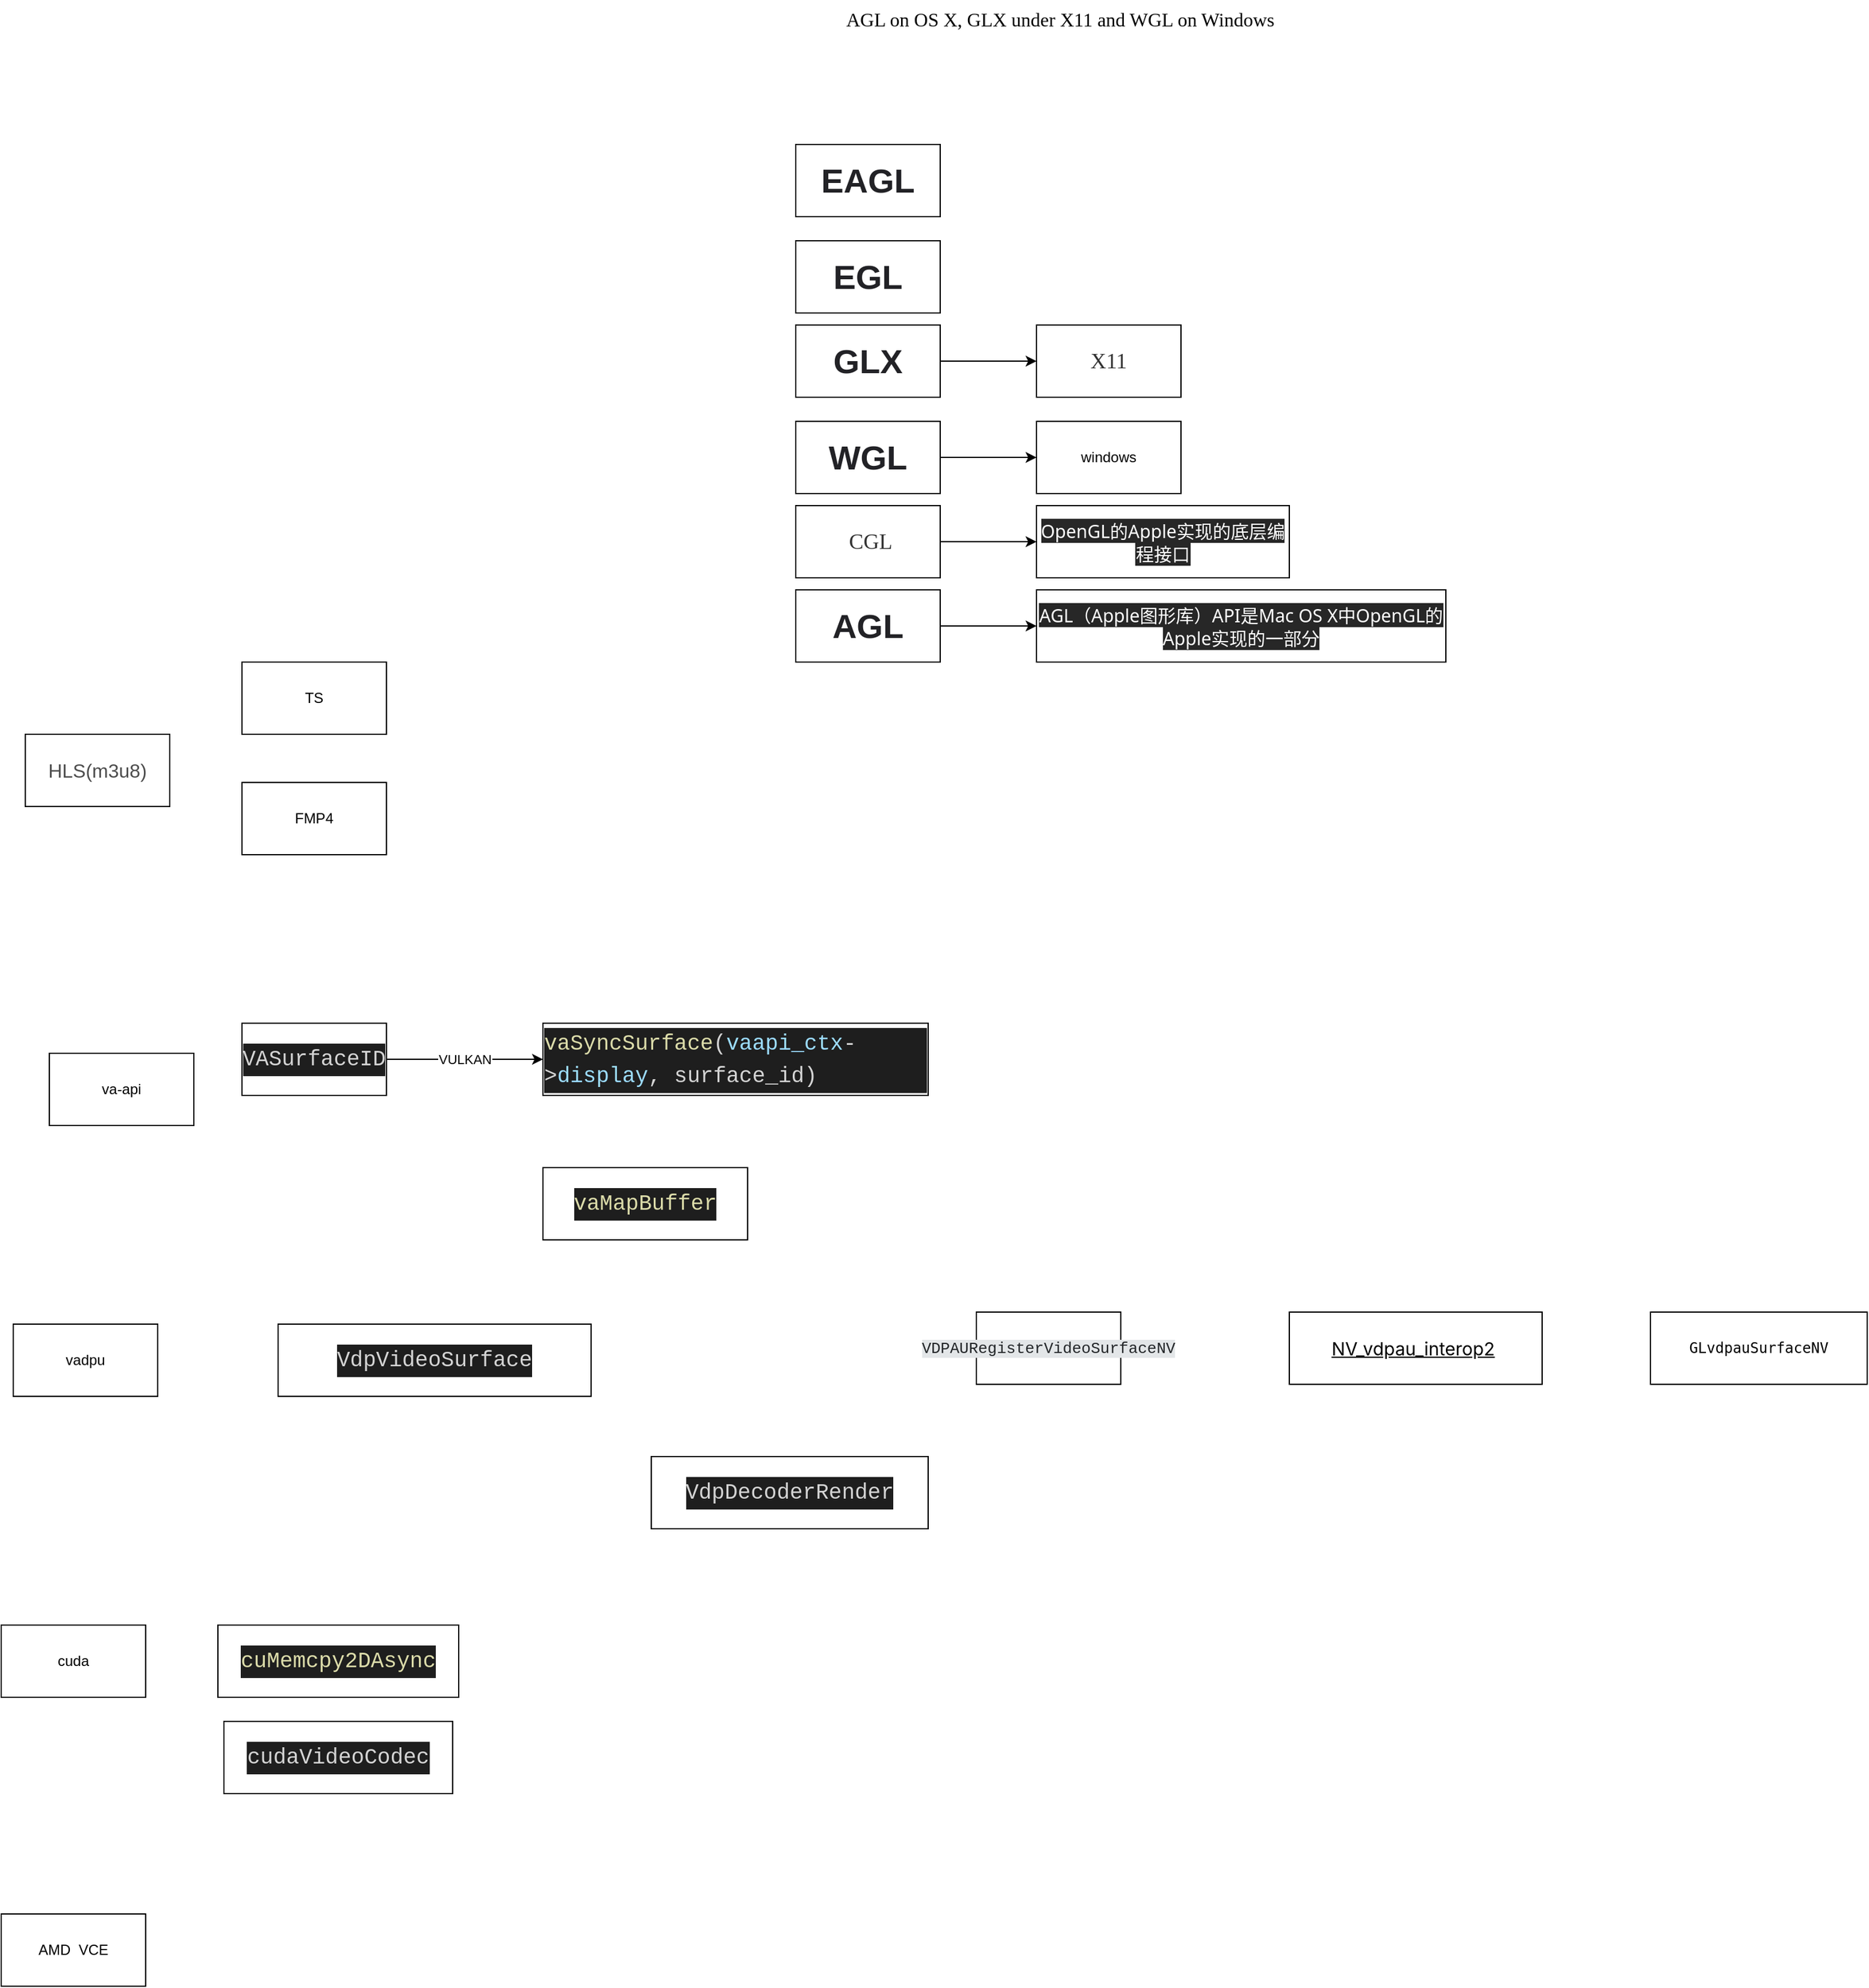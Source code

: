 <mxfile version="18.2.0" type="github">
  <diagram id="WHU3kty_jmGUi2LCm642" name="Page-1">
    <mxGraphModel dx="1298" dy="2009" grid="1" gridSize="10" guides="1" tooltips="1" connect="1" arrows="1" fold="1" page="1" pageScale="1" pageWidth="827" pageHeight="1169" math="0" shadow="0">
      <root>
        <mxCell id="0" />
        <mxCell id="1" parent="0" />
        <mxCell id="LTpJlwpwCN4NjjXD1NjD-1" value="&lt;span style=&quot;font-size: 16px ; color: rgb(77 , 77 , 77) ; font-family: , &amp;#34;sf ui text&amp;#34; , &amp;#34;arial&amp;#34; , &amp;#34;pingfang sc&amp;#34; , &amp;#34;hiragino sans gb&amp;#34; , &amp;#34;microsoft yahei&amp;#34; , &amp;#34;wenquanyi micro hei&amp;#34; , sans-serif , &amp;#34;simhei&amp;#34; , &amp;#34;simsun&amp;#34; ; background-color: rgb(255 , 255 , 255)&quot;&gt;HLS(m3u8)&lt;/span&gt;" style="rounded=0;whiteSpace=wrap;html=1;" parent="1" vertex="1">
          <mxGeometry x="50" y="260" width="120" height="60" as="geometry" />
        </mxCell>
        <mxCell id="LTpJlwpwCN4NjjXD1NjD-2" value="TS" style="rounded=0;whiteSpace=wrap;html=1;" parent="1" vertex="1">
          <mxGeometry x="230" y="200" width="120" height="60" as="geometry" />
        </mxCell>
        <mxCell id="LTpJlwpwCN4NjjXD1NjD-3" value="FMP4" style="rounded=0;whiteSpace=wrap;html=1;" parent="1" vertex="1">
          <mxGeometry x="230" y="300" width="120" height="60" as="geometry" />
        </mxCell>
        <mxCell id="xmRqI2jSeBeomDro9myY-1" value="va-api" style="rounded=0;whiteSpace=wrap;html=1;" vertex="1" parent="1">
          <mxGeometry x="70" y="525" width="120" height="60" as="geometry" />
        </mxCell>
        <mxCell id="xmRqI2jSeBeomDro9myY-4" value="VULKAN" style="edgeStyle=orthogonalEdgeStyle;rounded=0;orthogonalLoop=1;jettySize=auto;html=1;" edge="1" parent="1" source="xmRqI2jSeBeomDro9myY-2" target="xmRqI2jSeBeomDro9myY-3">
          <mxGeometry relative="1" as="geometry" />
        </mxCell>
        <mxCell id="xmRqI2jSeBeomDro9myY-2" value="&lt;div style=&quot;text-align: start; color: rgb(212, 212, 212); background-color: rgb(30, 30, 30); font-family: Menlo, Monaco, &amp;quot;Courier New&amp;quot;, monospace; font-size: 18px; line-height: 27px;&quot;&gt;&lt;div style=&quot;line-height: 27px;&quot;&gt;VASurfaceID&lt;/div&gt;&lt;/div&gt;" style="whiteSpace=wrap;html=1;" vertex="1" parent="1">
          <mxGeometry x="230" y="500" width="120" height="60" as="geometry" />
        </mxCell>
        <mxCell id="xmRqI2jSeBeomDro9myY-3" value="&lt;div style=&quot;text-align: start; color: rgb(212, 212, 212); background-color: rgb(30, 30, 30); font-family: Menlo, Monaco, &amp;quot;Courier New&amp;quot;, monospace; font-size: 18px; line-height: 27px;&quot;&gt;&lt;span style=&quot;color: rgb(220, 220, 170);&quot;&gt;vaSyncSurface&lt;/span&gt;(&lt;span style=&quot;color: rgb(156, 220, 254);&quot;&gt;vaapi_ctx&lt;/span&gt;-&amp;gt;&lt;span style=&quot;color: rgb(156, 220, 254);&quot;&gt;display&lt;/span&gt;, surface_id)&lt;/div&gt;" style="whiteSpace=wrap;html=1;" vertex="1" parent="1">
          <mxGeometry x="480" y="500" width="320" height="60" as="geometry" />
        </mxCell>
        <mxCell id="xmRqI2jSeBeomDro9myY-5" value="&lt;div style=&quot;text-align: start; color: rgb(212, 212, 212); background-color: rgb(30, 30, 30); font-family: Menlo, Monaco, &amp;quot;Courier New&amp;quot;, monospace; font-size: 18px; line-height: 27px;&quot;&gt;&lt;span style=&quot;color: rgb(220, 220, 170);&quot;&gt;vaMapBuffer&lt;/span&gt;&lt;/div&gt;" style="whiteSpace=wrap;html=1;" vertex="1" parent="1">
          <mxGeometry x="480" y="620" width="170" height="60" as="geometry" />
        </mxCell>
        <mxCell id="xmRqI2jSeBeomDro9myY-6" value="vadpu&lt;br&gt;" style="whiteSpace=wrap;html=1;" vertex="1" parent="1">
          <mxGeometry x="40" y="750" width="120" height="60" as="geometry" />
        </mxCell>
        <mxCell id="xmRqI2jSeBeomDro9myY-7" value="&lt;div style=&quot;text-align: start; color: rgb(212, 212, 212); background-color: rgb(30, 30, 30); font-family: Menlo, Monaco, &amp;quot;Courier New&amp;quot;, monospace; font-size: 18px; line-height: 27px;&quot;&gt;VdpVideoSurface&lt;/div&gt;" style="whiteSpace=wrap;html=1;" vertex="1" parent="1">
          <mxGeometry x="260" y="750" width="260" height="60" as="geometry" />
        </mxCell>
        <mxCell id="xmRqI2jSeBeomDro9myY-8" value="&lt;div style=&quot;text-align: start; color: rgb(212, 212, 212); background-color: rgb(30, 30, 30); font-family: Menlo, Monaco, &amp;quot;Courier New&amp;quot;, monospace; font-size: 18px; line-height: 27px;&quot;&gt;VdpDecoderRender&lt;/div&gt;" style="whiteSpace=wrap;html=1;" vertex="1" parent="1">
          <mxGeometry x="570" y="860" width="230" height="60" as="geometry" />
        </mxCell>
        <mxCell id="xmRqI2jSeBeomDro9myY-9" value="cuda" style="whiteSpace=wrap;html=1;" vertex="1" parent="1">
          <mxGeometry x="30" y="1000" width="120" height="60" as="geometry" />
        </mxCell>
        <mxCell id="xmRqI2jSeBeomDro9myY-10" value="&lt;div style=&quot;text-align: start; color: rgb(212, 212, 212); background-color: rgb(30, 30, 30); font-family: Menlo, Monaco, &amp;quot;Courier New&amp;quot;, monospace; font-size: 18px; line-height: 27px;&quot;&gt;&lt;span style=&quot;color: rgb(220, 220, 170);&quot;&gt;cuMemcpy2DAsync&lt;/span&gt;&lt;/div&gt;" style="whiteSpace=wrap;html=1;" vertex="1" parent="1">
          <mxGeometry x="210" y="1000" width="200" height="60" as="geometry" />
        </mxCell>
        <mxCell id="xmRqI2jSeBeomDro9myY-11" value="&lt;div style=&quot;text-align: start; color: rgb(212, 212, 212); background-color: rgb(30, 30, 30); font-family: Menlo, Monaco, &amp;quot;Courier New&amp;quot;, monospace; font-size: 18px; line-height: 27px;&quot;&gt;cudaVideoCodec&lt;/div&gt;" style="whiteSpace=wrap;html=1;" vertex="1" parent="1">
          <mxGeometry x="215" y="1080" width="190" height="60" as="geometry" />
        </mxCell>
        <mxCell id="xmRqI2jSeBeomDro9myY-12" value="&lt;span style=&quot;caret-color: rgb(35, 38, 41); color: rgb(35, 38, 41); font-family: ui-monospace, &amp;quot;Cascadia Mono&amp;quot;, &amp;quot;Segoe UI Mono&amp;quot;, &amp;quot;Liberation Mono&amp;quot;, Menlo, Monaco, Consolas, monospace; font-size: 13px; text-align: left; background-color: rgb(227, 230, 232);&quot;&gt;VDPAURegisterVideoSurfaceNV&lt;/span&gt;" style="rounded=0;whiteSpace=wrap;html=1;" vertex="1" parent="1">
          <mxGeometry x="840" y="740" width="120" height="60" as="geometry" />
        </mxCell>
        <mxCell id="xmRqI2jSeBeomDro9myY-13" value="&lt;a style=&quot;margin: 0px; padding: 0px; border: 0px; font-family: -apple-system, BlinkMacSystemFont, &amp;quot;Segoe UI Adjusted&amp;quot;, &amp;quot;Segoe UI&amp;quot;, &amp;quot;Liberation Sans&amp;quot;, sans-serif; font-stretch: inherit; line-height: inherit; font-size: 15px; vertical-align: baseline; box-sizing: inherit; color: var(--theme-link-color-visited); cursor: pointer; text-align: left;&quot; rel=&quot;nofollow noreferrer&quot; href=&quot;https://www.khronos.org/registry/OpenGL/extensions/NV/NV_vdpau_interop2.txt&quot;&gt;NV_vdpau_interop2&lt;/a&gt;&lt;span style=&quot;caret-color: rgb(35, 38, 41); color: rgb(35, 38, 41); font-family: -apple-system, BlinkMacSystemFont, &amp;quot;Segoe UI Adjusted&amp;quot;, &amp;quot;Segoe UI&amp;quot;, &amp;quot;Liberation Sans&amp;quot;, sans-serif; font-size: 15px; text-align: left; background-color: rgb(255, 255, 255);&quot;&gt;&amp;nbsp;&lt;/span&gt;" style="whiteSpace=wrap;html=1;" vertex="1" parent="1">
          <mxGeometry x="1100" y="740" width="210" height="60" as="geometry" />
        </mxCell>
        <mxCell id="xmRqI2jSeBeomDro9myY-14" value="&lt;pre style=&quot;text-align: start; word-wrap: break-word;&quot;&gt;GLvdpauSurfaceNV&lt;/pre&gt;" style="whiteSpace=wrap;html=1;" vertex="1" parent="1">
          <mxGeometry x="1400" y="740" width="180" height="60" as="geometry" />
        </mxCell>
        <mxCell id="xmRqI2jSeBeomDro9myY-15" value="&lt;h1 style=&quot;text-align: start; box-sizing: border-box; outline: 0px; margin: 0px; padding: 0px; font-family: &amp;quot;PingFang SC&amp;quot;, &amp;quot;Microsoft YaHei&amp;quot;, SimHei, Arial, SimSun; font-size: 28px; overflow-wrap: break-word; color: rgb(34, 34, 38); word-break: break-all; font-variant-ligatures: common-ligatures; orphans: 2; widows: 2; background-color: rgb(255, 255, 255); text-decoration-thickness: initial;&quot; id=&quot;articleContentId&quot; class=&quot;title-article&quot;&gt;EGL&lt;/h1&gt;" style="whiteSpace=wrap;html=1;" vertex="1" parent="1">
          <mxGeometry x="690" y="-150" width="120" height="60" as="geometry" />
        </mxCell>
        <mxCell id="xmRqI2jSeBeomDro9myY-21" value="" style="edgeStyle=orthogonalEdgeStyle;rounded=0;orthogonalLoop=1;jettySize=auto;html=1;" edge="1" parent="1" source="xmRqI2jSeBeomDro9myY-16" target="xmRqI2jSeBeomDro9myY-20">
          <mxGeometry relative="1" as="geometry" />
        </mxCell>
        <mxCell id="xmRqI2jSeBeomDro9myY-16" value="&lt;h1 style=&quot;text-align: start; box-sizing: border-box; outline: 0px; margin: 0px; padding: 0px; font-family: &amp;quot;PingFang SC&amp;quot;, &amp;quot;Microsoft YaHei&amp;quot;, SimHei, Arial, SimSun; font-size: 28px; overflow-wrap: break-word; color: rgb(34, 34, 38); word-break: break-all; font-variant-ligatures: common-ligatures; orphans: 2; widows: 2; background-color: rgb(255, 255, 255); text-decoration-thickness: initial;&quot; id=&quot;articleContentId&quot; class=&quot;title-article&quot;&gt;GLX&lt;/h1&gt;" style="whiteSpace=wrap;html=1;" vertex="1" parent="1">
          <mxGeometry x="690" y="-80" width="120" height="60" as="geometry" />
        </mxCell>
        <mxCell id="xmRqI2jSeBeomDro9myY-23" value="" style="edgeStyle=orthogonalEdgeStyle;rounded=0;orthogonalLoop=1;jettySize=auto;html=1;" edge="1" parent="1" source="xmRqI2jSeBeomDro9myY-17" target="xmRqI2jSeBeomDro9myY-22">
          <mxGeometry relative="1" as="geometry" />
        </mxCell>
        <mxCell id="xmRqI2jSeBeomDro9myY-17" value="&lt;h1 style=&quot;text-align: start; box-sizing: border-box; outline: 0px; margin: 0px; padding: 0px; font-family: &amp;quot;PingFang SC&amp;quot;, &amp;quot;Microsoft YaHei&amp;quot;, SimHei, Arial, SimSun; font-size: 28px; overflow-wrap: break-word; color: rgb(34, 34, 38); word-break: break-all; font-variant-ligatures: common-ligatures; orphans: 2; widows: 2; background-color: rgb(255, 255, 255); text-decoration-thickness: initial;&quot; id=&quot;articleContentId&quot; class=&quot;title-article&quot;&gt;WGL&lt;/h1&gt;" style="whiteSpace=wrap;html=1;" vertex="1" parent="1">
          <mxGeometry x="690" width="120" height="60" as="geometry" />
        </mxCell>
        <mxCell id="xmRqI2jSeBeomDro9myY-28" value="" style="edgeStyle=orthogonalEdgeStyle;rounded=0;orthogonalLoop=1;jettySize=auto;html=1;" edge="1" parent="1" source="xmRqI2jSeBeomDro9myY-18" target="xmRqI2jSeBeomDro9myY-27">
          <mxGeometry relative="1" as="geometry" />
        </mxCell>
        <mxCell id="xmRqI2jSeBeomDro9myY-18" value="&lt;h1 style=&quot;text-align: start; box-sizing: border-box; outline: 0px; margin: 0px; padding: 0px; font-family: &amp;quot;PingFang SC&amp;quot;, &amp;quot;Microsoft YaHei&amp;quot;, SimHei, Arial, SimSun; font-size: 28px; overflow-wrap: break-word; color: rgb(34, 34, 38); word-break: break-all; font-variant-ligatures: common-ligatures; orphans: 2; widows: 2; background-color: rgb(255, 255, 255); text-decoration-thickness: initial;&quot; id=&quot;articleContentId&quot; class=&quot;title-article&quot;&gt;AGL&lt;/h1&gt;" style="whiteSpace=wrap;html=1;" vertex="1" parent="1">
          <mxGeometry x="690" y="140" width="120" height="60" as="geometry" />
        </mxCell>
        <mxCell id="xmRqI2jSeBeomDro9myY-19" value="&lt;h1 style=&quot;text-align: start; box-sizing: border-box; outline: 0px; margin: 0px; padding: 0px; font-family: &amp;quot;PingFang SC&amp;quot;, &amp;quot;Microsoft YaHei&amp;quot;, SimHei, Arial, SimSun; font-size: 28px; overflow-wrap: break-word; color: rgb(34, 34, 38); word-break: break-all; font-variant-ligatures: common-ligatures; orphans: 2; widows: 2; background-color: rgb(255, 255, 255); text-decoration-thickness: initial;&quot; id=&quot;articleContentId&quot; class=&quot;title-article&quot;&gt;EAGL&lt;/h1&gt;" style="whiteSpace=wrap;html=1;" vertex="1" parent="1">
          <mxGeometry x="690" y="-230" width="120" height="60" as="geometry" />
        </mxCell>
        <mxCell id="xmRqI2jSeBeomDro9myY-20" value="&lt;span style=&quot;text-align: start; color: rgba(0, 0, 0, 0.8); font-family: Bitter, &amp;quot;Palatino Linotype&amp;quot;, &amp;quot;Book Antiqua&amp;quot;, Palatino, serif; font-size: 18px; font-variant-ligatures: normal; orphans: 2; widows: 2; background-color: rgb(255, 255, 255); text-decoration-thickness: initial;&quot;&gt;X11&lt;/span&gt;" style="whiteSpace=wrap;html=1;" vertex="1" parent="1">
          <mxGeometry x="890" y="-80" width="120" height="60" as="geometry" />
        </mxCell>
        <mxCell id="xmRqI2jSeBeomDro9myY-22" value="windows" style="whiteSpace=wrap;html=1;" vertex="1" parent="1">
          <mxGeometry x="890" width="120" height="60" as="geometry" />
        </mxCell>
        <mxCell id="xmRqI2jSeBeomDro9myY-26" value="" style="edgeStyle=orthogonalEdgeStyle;rounded=0;orthogonalLoop=1;jettySize=auto;html=1;" edge="1" parent="1" source="xmRqI2jSeBeomDro9myY-24" target="xmRqI2jSeBeomDro9myY-25">
          <mxGeometry relative="1" as="geometry" />
        </mxCell>
        <mxCell id="xmRqI2jSeBeomDro9myY-24" value="&lt;span style=&quot;text-align: start; color: rgba(0, 0, 0, 0.8); font-family: Bitter, &amp;quot;Palatino Linotype&amp;quot;, &amp;quot;Book Antiqua&amp;quot;, Palatino, serif; font-size: 18px; font-variant-ligatures: normal; orphans: 2; widows: 2; background-color: rgb(255, 255, 255); text-decoration-thickness: initial;&quot;&gt;&amp;nbsp;CGL&lt;/span&gt;" style="whiteSpace=wrap;html=1;" vertex="1" parent="1">
          <mxGeometry x="690" y="70" width="120" height="60" as="geometry" />
        </mxCell>
        <mxCell id="xmRqI2jSeBeomDro9myY-25" value="&lt;span style=&quot;text-align: start; color: rgb(255, 255, 255); font-family: system-ui, -apple-system, &amp;quot;Segoe UI&amp;quot;, Roboto, Oxygen, Ubuntu, Cantarell, &amp;quot;Fira Sans&amp;quot;, &amp;quot;Droid Sans&amp;quot;, &amp;quot;Helvetica Neue&amp;quot;, Helvetica, Arial, sans-serif; font-size: 15px; font-variant-ligatures: normal; orphans: 2; widows: 2; background-color: rgb(39, 39, 39); text-decoration-thickness: initial;&quot;&gt;OpenGL的Apple实现的底层编程接口&lt;/span&gt;" style="whiteSpace=wrap;html=1;" vertex="1" parent="1">
          <mxGeometry x="890" y="70" width="210" height="60" as="geometry" />
        </mxCell>
        <mxCell id="xmRqI2jSeBeomDro9myY-27" value="&lt;span style=&quot;text-align: start; color: rgb(255, 255, 255); font-family: system-ui, -apple-system, &amp;quot;Segoe UI&amp;quot;, Roboto, Oxygen, Ubuntu, Cantarell, &amp;quot;Fira Sans&amp;quot;, &amp;quot;Droid Sans&amp;quot;, &amp;quot;Helvetica Neue&amp;quot;, Helvetica, Arial, sans-serif; font-size: 15px; font-variant-ligatures: normal; orphans: 2; widows: 2; background-color: rgb(39, 39, 39); text-decoration-thickness: initial;&quot;&gt;AGL（Apple图形库）API是Mac OS X中OpenGL的Apple实现的一部分&lt;/span&gt;" style="whiteSpace=wrap;html=1;" vertex="1" parent="1">
          <mxGeometry x="890" y="140" width="340" height="60" as="geometry" />
        </mxCell>
        <mxCell id="xmRqI2jSeBeomDro9myY-30" value="&lt;span style=&quot;font-style: normal; font-variant-caps: normal; font-weight: 400; letter-spacing: normal; text-align: start; text-indent: 0px; text-transform: none; word-spacing: 0px; -webkit-text-stroke-width: 0px; text-decoration: none; color: rgb(0, 0, 0); font-family: &amp;quot;PingFang SC&amp;quot;; font-size: medium; font-variant-ligatures: normal; orphans: 2; widows: 2; text-decoration-thickness: initial; float: none; display: inline !important;&quot;&gt;AGL on OS X, GLX under X11 and WGL on Windows&lt;/span&gt;" style="text;whiteSpace=wrap;html=1;" vertex="1" parent="1">
          <mxGeometry x="730" y="-350" width="410" height="30" as="geometry" />
        </mxCell>
        <mxCell id="xmRqI2jSeBeomDro9myY-31" value="AMD &amp;nbsp;VCE" style="rounded=0;whiteSpace=wrap;html=1;" vertex="1" parent="1">
          <mxGeometry x="30" y="1240" width="120" height="60" as="geometry" />
        </mxCell>
      </root>
    </mxGraphModel>
  </diagram>
</mxfile>
